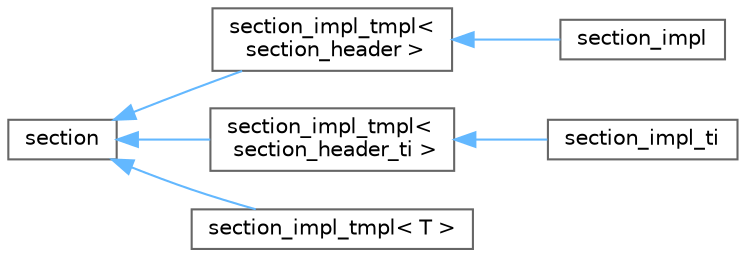 digraph "Graphical Class Hierarchy"
{
 // LATEX_PDF_SIZE
  bgcolor="transparent";
  edge [fontname=Helvetica,fontsize=10,labelfontname=Helvetica,labelfontsize=10];
  node [fontname=Helvetica,fontsize=10,shape=box,height=0.2,width=0.4];
  rankdir="LR";
  Node0 [id="Node000000",label="section",height=0.2,width=0.4,color="grey40", fillcolor="white", style="filled",URL="$class_c_o_f_f_i_1_1section.html",tooltip="Interface class for accessing a COFF section, for all the COFF architectures."];
  Node0 -> Node1 [id="edge20_Node000000_Node000001",dir="back",color="steelblue1",style="solid",tooltip=" "];
  Node1 [id="Node000001",label="section_impl_tmpl\<\l section_header \>",height=0.2,width=0.4,color="grey40", fillcolor="white", style="filled",URL="$class_c_o_f_f_i_1_1section__impl__tmpl.html",tooltip=" "];
  Node1 -> Node2 [id="edge21_Node000001_Node000002",dir="back",color="steelblue1",style="solid",tooltip=" "];
  Node2 [id="Node000002",label="section_impl",height=0.2,width=0.4,color="grey40", fillcolor="white", style="filled",URL="$class_c_o_f_f_i_1_1section__impl.html",tooltip="Class for accessing a COFF section, for the PE format."];
  Node0 -> Node3 [id="edge22_Node000000_Node000003",dir="back",color="steelblue1",style="solid",tooltip=" "];
  Node3 [id="Node000003",label="section_impl_tmpl\<\l section_header_ti \>",height=0.2,width=0.4,color="grey40", fillcolor="white", style="filled",URL="$class_c_o_f_f_i_1_1section__impl__tmpl.html",tooltip=" "];
  Node3 -> Node4 [id="edge23_Node000003_Node000004",dir="back",color="steelblue1",style="solid",tooltip=" "];
  Node4 [id="Node000004",label="section_impl_ti",height=0.2,width=0.4,color="grey40", fillcolor="white", style="filled",URL="$class_c_o_f_f_i_1_1section__impl__ti.html",tooltip="Class for accessing a COFF section, for the Texas Instruments format."];
  Node0 -> Node5 [id="edge24_Node000000_Node000005",dir="back",color="steelblue1",style="solid",tooltip=" "];
  Node5 [id="Node000005",label="section_impl_tmpl\< T \>",height=0.2,width=0.4,color="grey40", fillcolor="white", style="filled",URL="$class_c_o_f_f_i_1_1section__impl__tmpl.html",tooltip="Template class for accessing a COFF section, depends on the underlying section header format."];
}
